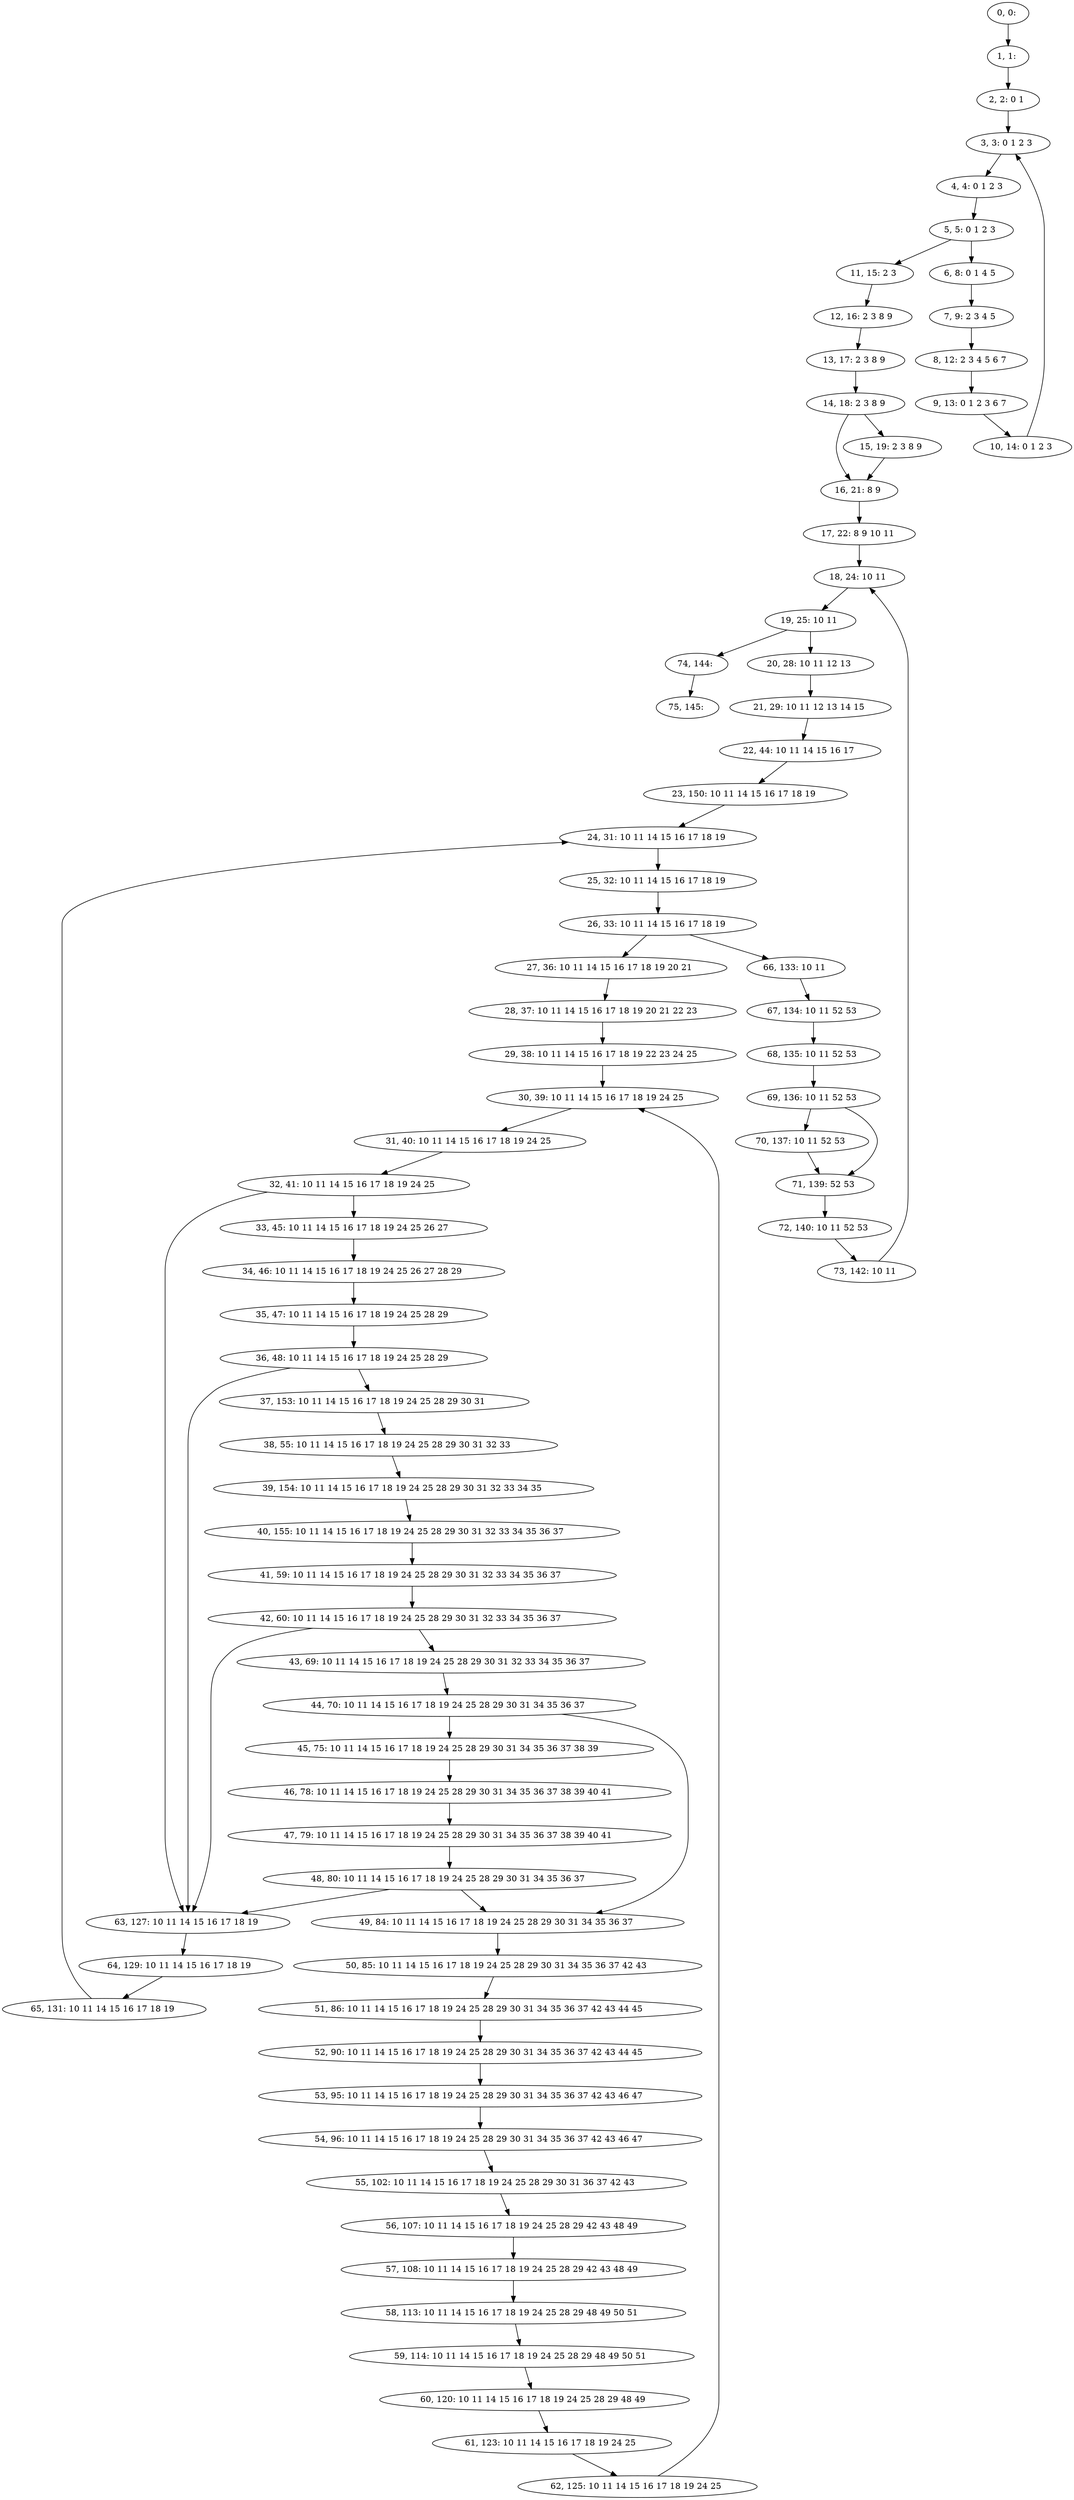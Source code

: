 digraph G {
0[label="0, 0: "];
1[label="1, 1: "];
2[label="2, 2: 0 1 "];
3[label="3, 3: 0 1 2 3 "];
4[label="4, 4: 0 1 2 3 "];
5[label="5, 5: 0 1 2 3 "];
6[label="6, 8: 0 1 4 5 "];
7[label="7, 9: 2 3 4 5 "];
8[label="8, 12: 2 3 4 5 6 7 "];
9[label="9, 13: 0 1 2 3 6 7 "];
10[label="10, 14: 0 1 2 3 "];
11[label="11, 15: 2 3 "];
12[label="12, 16: 2 3 8 9 "];
13[label="13, 17: 2 3 8 9 "];
14[label="14, 18: 2 3 8 9 "];
15[label="15, 19: 2 3 8 9 "];
16[label="16, 21: 8 9 "];
17[label="17, 22: 8 9 10 11 "];
18[label="18, 24: 10 11 "];
19[label="19, 25: 10 11 "];
20[label="20, 28: 10 11 12 13 "];
21[label="21, 29: 10 11 12 13 14 15 "];
22[label="22, 44: 10 11 14 15 16 17 "];
23[label="23, 150: 10 11 14 15 16 17 18 19 "];
24[label="24, 31: 10 11 14 15 16 17 18 19 "];
25[label="25, 32: 10 11 14 15 16 17 18 19 "];
26[label="26, 33: 10 11 14 15 16 17 18 19 "];
27[label="27, 36: 10 11 14 15 16 17 18 19 20 21 "];
28[label="28, 37: 10 11 14 15 16 17 18 19 20 21 22 23 "];
29[label="29, 38: 10 11 14 15 16 17 18 19 22 23 24 25 "];
30[label="30, 39: 10 11 14 15 16 17 18 19 24 25 "];
31[label="31, 40: 10 11 14 15 16 17 18 19 24 25 "];
32[label="32, 41: 10 11 14 15 16 17 18 19 24 25 "];
33[label="33, 45: 10 11 14 15 16 17 18 19 24 25 26 27 "];
34[label="34, 46: 10 11 14 15 16 17 18 19 24 25 26 27 28 29 "];
35[label="35, 47: 10 11 14 15 16 17 18 19 24 25 28 29 "];
36[label="36, 48: 10 11 14 15 16 17 18 19 24 25 28 29 "];
37[label="37, 153: 10 11 14 15 16 17 18 19 24 25 28 29 30 31 "];
38[label="38, 55: 10 11 14 15 16 17 18 19 24 25 28 29 30 31 32 33 "];
39[label="39, 154: 10 11 14 15 16 17 18 19 24 25 28 29 30 31 32 33 34 35 "];
40[label="40, 155: 10 11 14 15 16 17 18 19 24 25 28 29 30 31 32 33 34 35 36 37 "];
41[label="41, 59: 10 11 14 15 16 17 18 19 24 25 28 29 30 31 32 33 34 35 36 37 "];
42[label="42, 60: 10 11 14 15 16 17 18 19 24 25 28 29 30 31 32 33 34 35 36 37 "];
43[label="43, 69: 10 11 14 15 16 17 18 19 24 25 28 29 30 31 32 33 34 35 36 37 "];
44[label="44, 70: 10 11 14 15 16 17 18 19 24 25 28 29 30 31 34 35 36 37 "];
45[label="45, 75: 10 11 14 15 16 17 18 19 24 25 28 29 30 31 34 35 36 37 38 39 "];
46[label="46, 78: 10 11 14 15 16 17 18 19 24 25 28 29 30 31 34 35 36 37 38 39 40 41 "];
47[label="47, 79: 10 11 14 15 16 17 18 19 24 25 28 29 30 31 34 35 36 37 38 39 40 41 "];
48[label="48, 80: 10 11 14 15 16 17 18 19 24 25 28 29 30 31 34 35 36 37 "];
49[label="49, 84: 10 11 14 15 16 17 18 19 24 25 28 29 30 31 34 35 36 37 "];
50[label="50, 85: 10 11 14 15 16 17 18 19 24 25 28 29 30 31 34 35 36 37 42 43 "];
51[label="51, 86: 10 11 14 15 16 17 18 19 24 25 28 29 30 31 34 35 36 37 42 43 44 45 "];
52[label="52, 90: 10 11 14 15 16 17 18 19 24 25 28 29 30 31 34 35 36 37 42 43 44 45 "];
53[label="53, 95: 10 11 14 15 16 17 18 19 24 25 28 29 30 31 34 35 36 37 42 43 46 47 "];
54[label="54, 96: 10 11 14 15 16 17 18 19 24 25 28 29 30 31 34 35 36 37 42 43 46 47 "];
55[label="55, 102: 10 11 14 15 16 17 18 19 24 25 28 29 30 31 36 37 42 43 "];
56[label="56, 107: 10 11 14 15 16 17 18 19 24 25 28 29 42 43 48 49 "];
57[label="57, 108: 10 11 14 15 16 17 18 19 24 25 28 29 42 43 48 49 "];
58[label="58, 113: 10 11 14 15 16 17 18 19 24 25 28 29 48 49 50 51 "];
59[label="59, 114: 10 11 14 15 16 17 18 19 24 25 28 29 48 49 50 51 "];
60[label="60, 120: 10 11 14 15 16 17 18 19 24 25 28 29 48 49 "];
61[label="61, 123: 10 11 14 15 16 17 18 19 24 25 "];
62[label="62, 125: 10 11 14 15 16 17 18 19 24 25 "];
63[label="63, 127: 10 11 14 15 16 17 18 19 "];
64[label="64, 129: 10 11 14 15 16 17 18 19 "];
65[label="65, 131: 10 11 14 15 16 17 18 19 "];
66[label="66, 133: 10 11 "];
67[label="67, 134: 10 11 52 53 "];
68[label="68, 135: 10 11 52 53 "];
69[label="69, 136: 10 11 52 53 "];
70[label="70, 137: 10 11 52 53 "];
71[label="71, 139: 52 53 "];
72[label="72, 140: 10 11 52 53 "];
73[label="73, 142: 10 11 "];
74[label="74, 144: "];
75[label="75, 145: "];
0->1 ;
1->2 ;
2->3 ;
3->4 ;
4->5 ;
5->6 ;
5->11 ;
6->7 ;
7->8 ;
8->9 ;
9->10 ;
10->3 ;
11->12 ;
12->13 ;
13->14 ;
14->15 ;
14->16 ;
15->16 ;
16->17 ;
17->18 ;
18->19 ;
19->20 ;
19->74 ;
20->21 ;
21->22 ;
22->23 ;
23->24 ;
24->25 ;
25->26 ;
26->27 ;
26->66 ;
27->28 ;
28->29 ;
29->30 ;
30->31 ;
31->32 ;
32->33 ;
32->63 ;
33->34 ;
34->35 ;
35->36 ;
36->37 ;
36->63 ;
37->38 ;
38->39 ;
39->40 ;
40->41 ;
41->42 ;
42->43 ;
42->63 ;
43->44 ;
44->45 ;
44->49 ;
45->46 ;
46->47 ;
47->48 ;
48->49 ;
48->63 ;
49->50 ;
50->51 ;
51->52 ;
52->53 ;
53->54 ;
54->55 ;
55->56 ;
56->57 ;
57->58 ;
58->59 ;
59->60 ;
60->61 ;
61->62 ;
62->30 ;
63->64 ;
64->65 ;
65->24 ;
66->67 ;
67->68 ;
68->69 ;
69->70 ;
69->71 ;
70->71 ;
71->72 ;
72->73 ;
73->18 ;
74->75 ;
}

